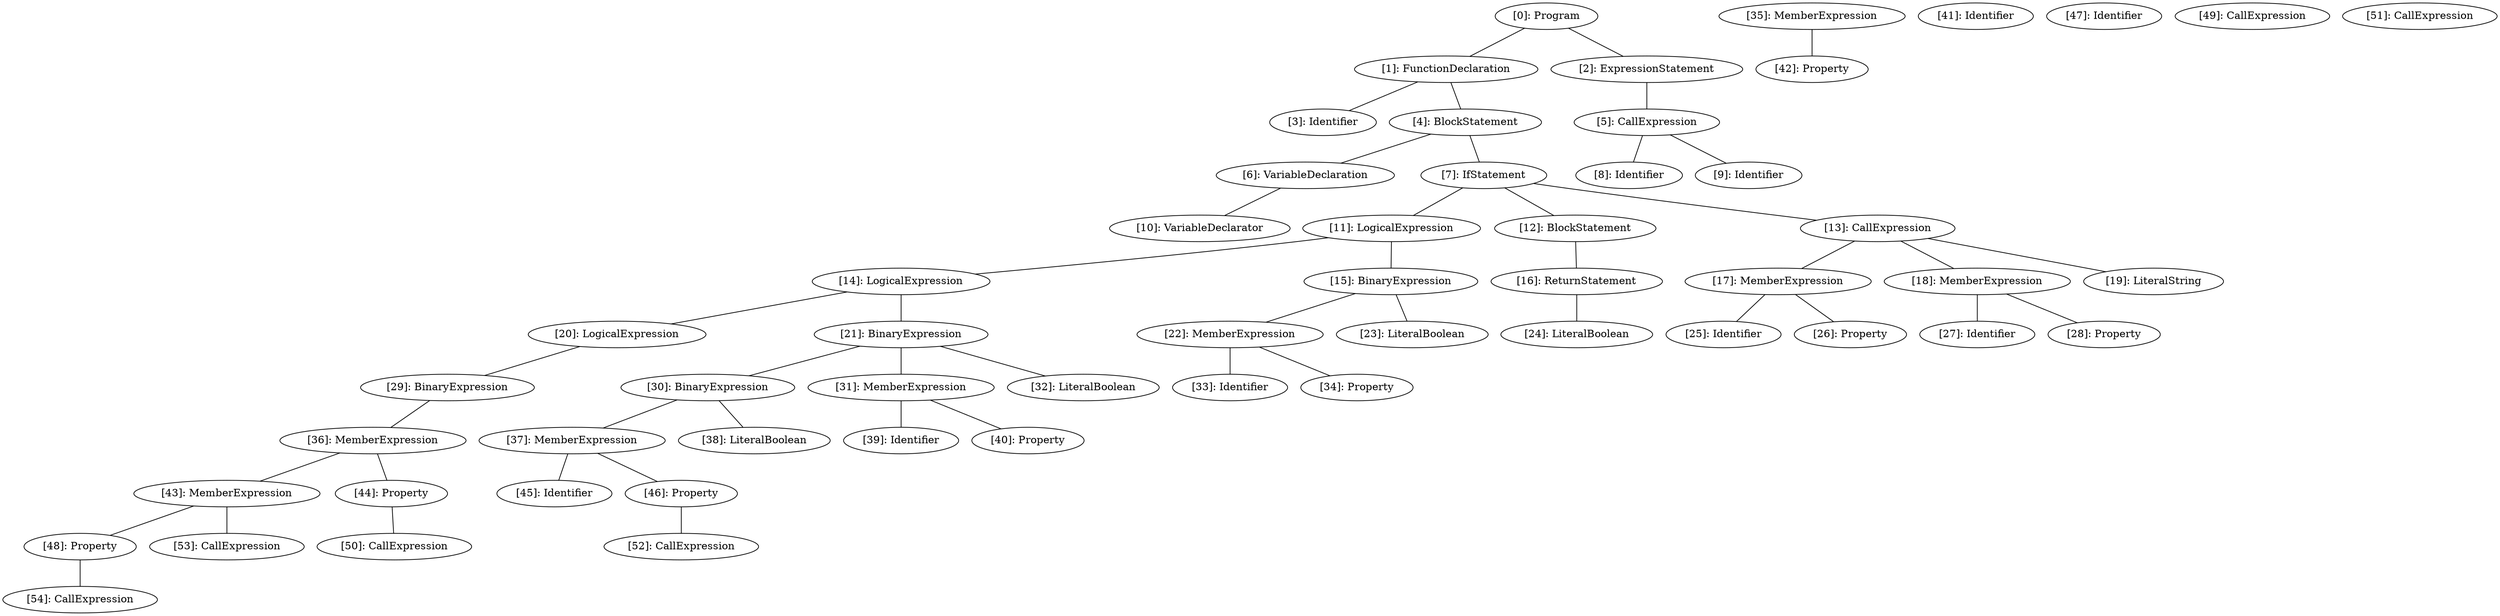 // Result
graph {
	0 [label="[0]: Program"]
	1 [label="[1]: FunctionDeclaration"]
	2 [label="[2]: ExpressionStatement"]
	3 [label="[3]: Identifier"]
	4 [label="[4]: BlockStatement"]
	5 [label="[5]: CallExpression"]
	6 [label="[6]: VariableDeclaration"]
	7 [label="[7]: IfStatement"]
	8 [label="[8]: Identifier"]
	9 [label="[9]: Identifier"]
	10 [label="[10]: VariableDeclarator"]
	11 [label="[11]: LogicalExpression"]
	12 [label="[12]: BlockStatement"]
	13 [label="[13]: CallExpression"]
	14 [label="[14]: LogicalExpression"]
	15 [label="[15]: BinaryExpression"]
	16 [label="[16]: ReturnStatement"]
	17 [label="[17]: MemberExpression"]
	18 [label="[18]: MemberExpression"]
	19 [label="[19]: LiteralString"]
	20 [label="[20]: LogicalExpression"]
	21 [label="[21]: BinaryExpression"]
	22 [label="[22]: MemberExpression"]
	23 [label="[23]: LiteralBoolean"]
	24 [label="[24]: LiteralBoolean"]
	25 [label="[25]: Identifier"]
	26 [label="[26]: Property"]
	27 [label="[27]: Identifier"]
	28 [label="[28]: Property"]
	29 [label="[29]: BinaryExpression"]
	30 [label="[30]: BinaryExpression"]
	31 [label="[31]: MemberExpression"]
	32 [label="[32]: LiteralBoolean"]
	33 [label="[33]: Identifier"]
	34 [label="[34]: Property"]
	35 [label="[35]: MemberExpression"]
	36 [label="[36]: MemberExpression"]
	37 [label="[37]: MemberExpression"]
	38 [label="[38]: LiteralBoolean"]
	39 [label="[39]: Identifier"]
	40 [label="[40]: Property"]
	41 [label="[41]: Identifier"]
	42 [label="[42]: Property"]
	43 [label="[43]: MemberExpression"]
	44 [label="[44]: Property"]
	45 [label="[45]: Identifier"]
	46 [label="[46]: Property"]
	47 [label="[47]: Identifier"]
	48 [label="[48]: Property"]
	49 [label="[49]: CallExpression"]
	50 [label="[50]: CallExpression"]
	51 [label="[51]: CallExpression"]
	52 [label="[52]: CallExpression"]
	53 [label="[53]: CallExpression"]
	54 [label="[54]: CallExpression"]
	0 -- 1
	0 -- 2
	1 -- 3
	1 -- 4
	2 -- 5
	4 -- 6
	4 -- 7
	5 -- 8
	5 -- 9
	6 -- 10
	7 -- 11
	7 -- 12
	7 -- 13
	11 -- 14
	11 -- 15
	12 -- 16
	13 -- 17
	13 -- 18
	13 -- 19
	14 -- 20
	14 -- 21
	15 -- 22
	15 -- 23
	16 -- 24
	17 -- 25
	17 -- 26
	18 -- 27
	18 -- 28
	20 -- 29
	21 -- 30
	21 -- 31
	21 -- 32
	22 -- 33
	22 -- 34
	29 -- 36
	30 -- 37
	30 -- 38
	31 -- 39
	31 -- 40
	35 -- 42
	36 -- 43
	36 -- 44
	37 -- 45
	37 -- 46
	43 -- 48
	43 -- 53
	44 -- 50
	46 -- 52
	48 -- 54
}

